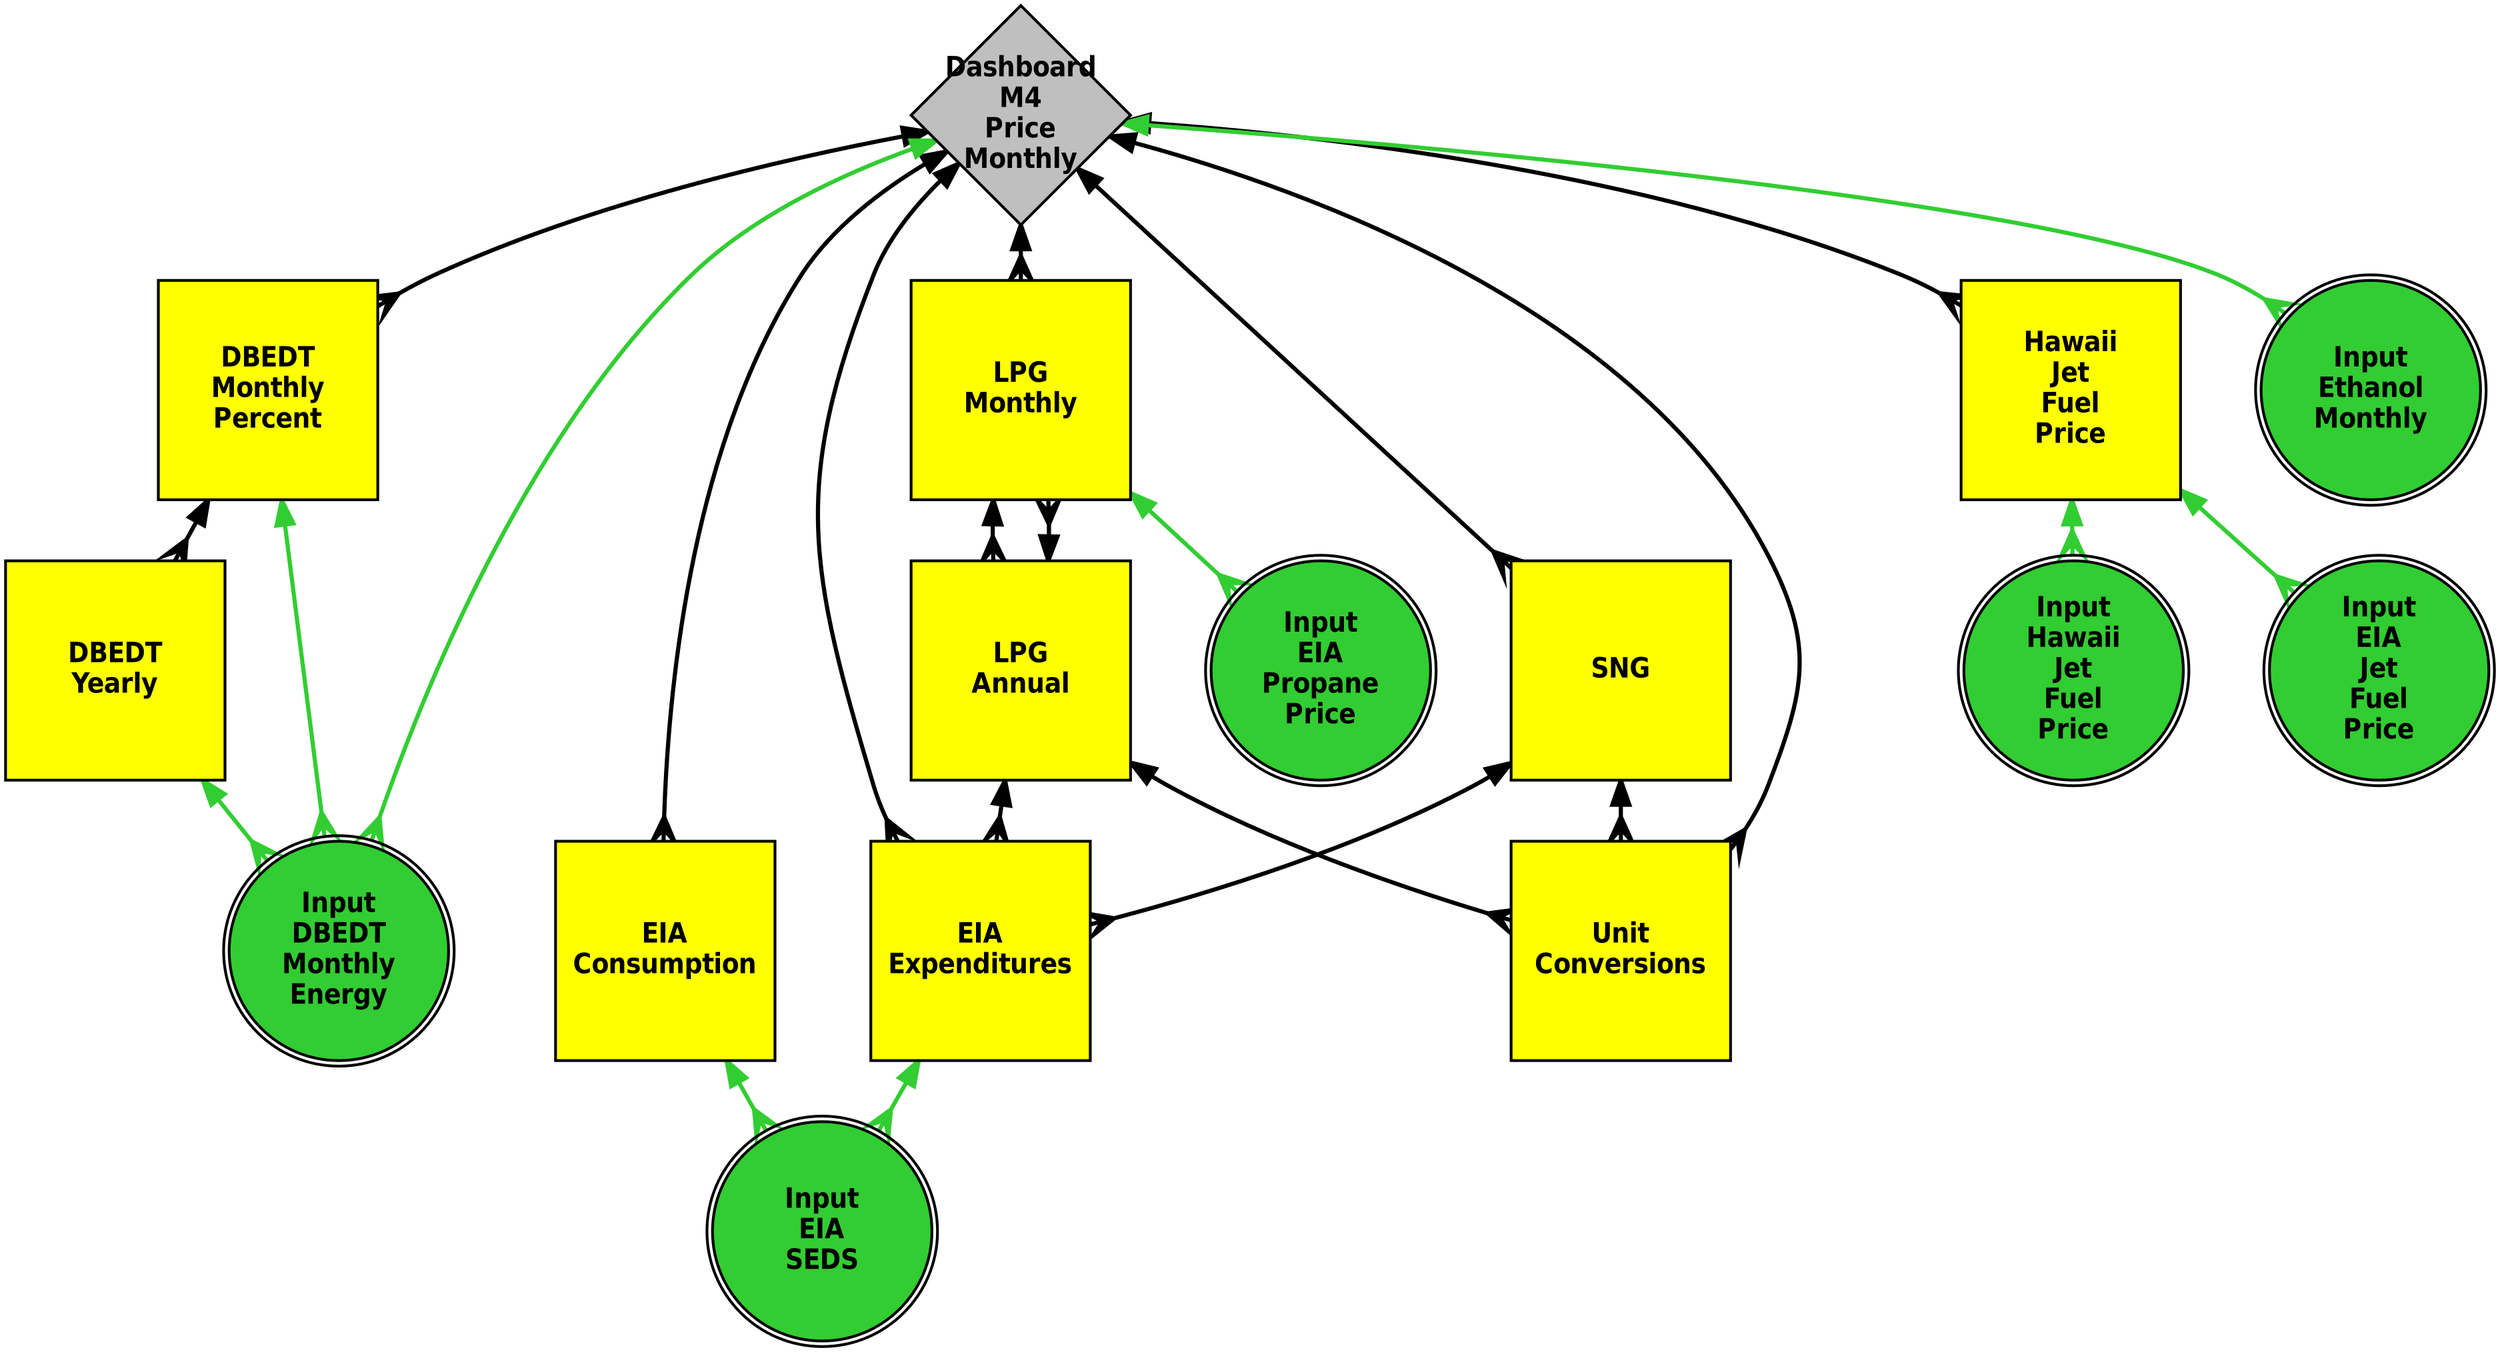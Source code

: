 digraph dependencies {
layers="one:two:three";
outputorder="edgesfirst";
nodesep=0.75;
Dashboard_M4_Price_Monthly [layer="two"] [style="filled"] [height="2.2"] [shape="diamond"] [fontsize="20"] [fillcolor="grey75"] [fontname="Helvetica-Narrow-Bold"] [fixedsize="true"] [label="Dashboard\nM4\nPrice\nMonthly"] [width="2.2"] [penwidth="2"];
Dashboard_M4_Price_Monthly -> DBEDT_Monthly_Percent [layer="one"] [arrowhead="crow"] [color="black"] [arrowsize="1.75"] [dir="both"] [penwidth="3"];
Dashboard_M4_Price_Monthly -> EIA_Consumption [layer="one"] [arrowhead="crow"] [color="black"] [arrowsize="1.75"] [dir="both"] [penwidth="3"];
Dashboard_M4_Price_Monthly -> EIA_Expenditures [layer="one"] [arrowhead="crow"] [color="black"] [arrowsize="1.75"] [dir="both"] [penwidth="3"];
Dashboard_M4_Price_Monthly -> Hawaii_Jet_Fuel_Price [layer="one"] [arrowhead="crow"] [color="black"] [arrowsize="1.75"] [dir="both"] [penwidth="3"];
Dashboard_M4_Price_Monthly -> Input_DBEDT_Monthly_Energy [layer="one"] [arrowhead="crow"] [color="limegreen"] [arrowsize="1.75"] [dir="both"] [penwidth="3"];
Dashboard_M4_Price_Monthly -> Input_Ethanol_Monthly [layer="one"] [arrowhead="crow"] [color="limegreen"] [arrowsize="1.75"] [dir="both"] [penwidth="3"];
Dashboard_M4_Price_Monthly -> LPG_Monthly [layer="one"] [arrowhead="crow"] [color="black"] [arrowsize="1.75"] [dir="both"] [penwidth="3"];
Dashboard_M4_Price_Monthly -> SNG [layer="one"] [arrowhead="crow"] [color="black"] [arrowsize="1.75"] [dir="both"] [penwidth="3"];
Dashboard_M4_Price_Monthly -> Unit_Conversions [layer="one"] [arrowhead="crow"] [color="black"] [arrowsize="1.75"] [dir="both"] [penwidth="3"];
DBEDT_Monthly_Percent [layer="two"] [style="filled"] [height="2.2"] [shape="box"] [fontsize="20"] [fillcolor="yellow"] [fontname="Helvetica-Narrow-Bold"] [fixedsize="true"] [label="DBEDT\nMonthly\nPercent"] [width="2.2"] [penwidth="2"];
DBEDT_Monthly_Percent -> DBEDT_Yearly [layer="one"] [arrowhead="crow"] [color="black"] [arrowsize="1.75"] [dir="both"] [penwidth="3"];
DBEDT_Monthly_Percent -> Input_DBEDT_Monthly_Energy [layer="one"] [arrowhead="crow"] [color="limegreen"] [arrowsize="1.75"] [dir="both"] [penwidth="3"];
EIA_Consumption [layer="two"] [style="filled"] [height="2.2"] [shape="box"] [fontsize="20"] [fillcolor="yellow"] [fontname="Helvetica-Narrow-Bold"] [fixedsize="true"] [label="EIA\nConsumption"] [width="2.2"] [penwidth="2"];
EIA_Consumption -> Input_EIA_SEDS [layer="one"] [arrowhead="crow"] [color="limegreen"] [arrowsize="1.75"] [dir="both"] [penwidth="3"];
EIA_Expenditures [layer="two"] [style="filled"] [height="2.2"] [shape="box"] [fontsize="20"] [fillcolor="yellow"] [fontname="Helvetica-Narrow-Bold"] [fixedsize="true"] [label="EIA\nExpenditures"] [width="2.2"] [penwidth="2"];
EIA_Expenditures -> Input_EIA_SEDS [layer="one"] [arrowhead="crow"] [color="limegreen"] [arrowsize="1.75"] [dir="both"] [penwidth="3"];
Hawaii_Jet_Fuel_Price [layer="two"] [style="filled"] [height="2.2"] [shape="box"] [fontsize="20"] [fillcolor="yellow"] [fontname="Helvetica-Narrow-Bold"] [fixedsize="true"] [label="Hawaii\nJet\nFuel\nPrice"] [width="2.2"] [penwidth="2"];
Hawaii_Jet_Fuel_Price -> Input_EIA_Jet_Fuel_Price [layer="one"] [arrowhead="crow"] [color="limegreen"] [arrowsize="1.75"] [dir="both"] [penwidth="3"];
Hawaii_Jet_Fuel_Price -> Input_Hawaii_Jet_Fuel_Price [layer="one"] [arrowhead="crow"] [color="limegreen"] [arrowsize="1.75"] [dir="both"] [penwidth="3"];
Input_DBEDT_Monthly_Energy [layer="two"] [style="filled"] [height="2.2"] [shape="doublecircle"] [fontsize="20"] [fillcolor="limegreen"] [fontname="Helvetica-Narrow-Bold"] [fixedsize="true"] [label="Input\nDBEDT\nMonthly\nEnergy"] [width="2.2"] [penwidth="2"];
Input_Ethanol_Monthly [layer="two"] [style="filled"] [height="2.2"] [shape="doublecircle"] [fontsize="20"] [fillcolor="limegreen"] [fontname="Helvetica-Narrow-Bold"] [fixedsize="true"] [label="Input\nEthanol\nMonthly"] [width="2.2"] [penwidth="2"];
LPG_Monthly [layer="two"] [style="filled"] [height="2.2"] [shape="box"] [fontsize="20"] [fillcolor="yellow"] [fontname="Helvetica-Narrow-Bold"] [fixedsize="true"] [label="LPG\nMonthly"] [width="2.2"] [penwidth="2"];
LPG_Monthly -> Input_EIA_Propane_Price [layer="one"] [arrowhead="crow"] [color="limegreen"] [arrowsize="1.75"] [dir="both"] [penwidth="3"];
LPG_Monthly -> LPG_Annual [layer="one"] [arrowhead="crow"] [color="black"] [arrowsize="1.75"] [dir="both"] [penwidth="3"];
SNG [layer="two"] [style="filled"] [height="2.2"] [shape="box"] [fontsize="20"] [fillcolor="yellow"] [fontname="Helvetica-Narrow-Bold"] [fixedsize="true"] [label="SNG"] [width="2.2"] [penwidth="2"];
SNG -> EIA_Expenditures [layer="one"] [arrowhead="crow"] [color="black"] [arrowsize="1.75"] [dir="both"] [penwidth="3"];
SNG -> Unit_Conversions [layer="one"] [arrowhead="crow"] [color="black"] [arrowsize="1.75"] [dir="both"] [penwidth="3"];
Unit_Conversions [layer="two"] [style="filled"] [height="2.2"] [shape="box"] [fontsize="20"] [fillcolor="yellow"] [fontname="Helvetica-Narrow-Bold"] [fixedsize="true"] [label="Unit\nConversions"] [width="2.2"] [penwidth="2"];
DBEDT_Yearly [layer="two"] [style="filled"] [height="2.2"] [shape="box"] [fontsize="20"] [fillcolor="yellow"] [fontname="Helvetica-Narrow-Bold"] [fixedsize="true"] [label="DBEDT\nYearly"] [width="2.2"] [penwidth="2"];
DBEDT_Yearly -> Input_DBEDT_Monthly_Energy [layer="one"] [arrowhead="crow"] [color="limegreen"] [arrowsize="1.75"] [dir="both"] [penwidth="3"];
Input_EIA_SEDS [layer="two"] [style="filled"] [height="2.2"] [shape="doublecircle"] [fontsize="20"] [fillcolor="limegreen"] [fontname="Helvetica-Narrow-Bold"] [fixedsize="true"] [label="Input\nEIA\nSEDS"] [width="2.2"] [penwidth="2"];
Input_EIA_Jet_Fuel_Price [layer="two"] [style="filled"] [height="2.2"] [shape="doublecircle"] [fontsize="20"] [fillcolor="limegreen"] [fontname="Helvetica-Narrow-Bold"] [fixedsize="true"] [label="Input\nEIA\nJet\nFuel\nPrice"] [width="2.2"] [penwidth="2"];
Input_Hawaii_Jet_Fuel_Price [layer="two"] [style="filled"] [height="2.2"] [shape="doublecircle"] [fontsize="20"] [fillcolor="limegreen"] [fontname="Helvetica-Narrow-Bold"] [fixedsize="true"] [label="Input\nHawaii\nJet\nFuel\nPrice"] [width="2.2"] [penwidth="2"];
Input_EIA_Propane_Price [layer="two"] [style="filled"] [height="2.2"] [shape="doublecircle"] [fontsize="20"] [fillcolor="limegreen"] [fontname="Helvetica-Narrow-Bold"] [fixedsize="true"] [label="Input\nEIA\nPropane\nPrice"] [width="2.2"] [penwidth="2"];
LPG_Annual [layer="two"] [style="filled"] [height="2.2"] [shape="box"] [fontsize="20"] [fillcolor="yellow"] [fontname="Helvetica-Narrow-Bold"] [fixedsize="true"] [label="LPG\nAnnual"] [width="2.2"] [penwidth="2"];
LPG_Annual -> EIA_Expenditures [layer="one"] [arrowhead="crow"] [color="black"] [arrowsize="1.75"] [dir="both"] [penwidth="3"];
LPG_Annual -> LPG_Monthly [layer="one"] [arrowhead="crow"] [color="black"] [arrowsize="1.75"] [dir="both"] [penwidth="3"];
LPG_Annual -> Unit_Conversions [layer="one"] [arrowhead="crow"] [color="black"] [arrowsize="1.75"] [dir="both"] [penwidth="3"];
}
